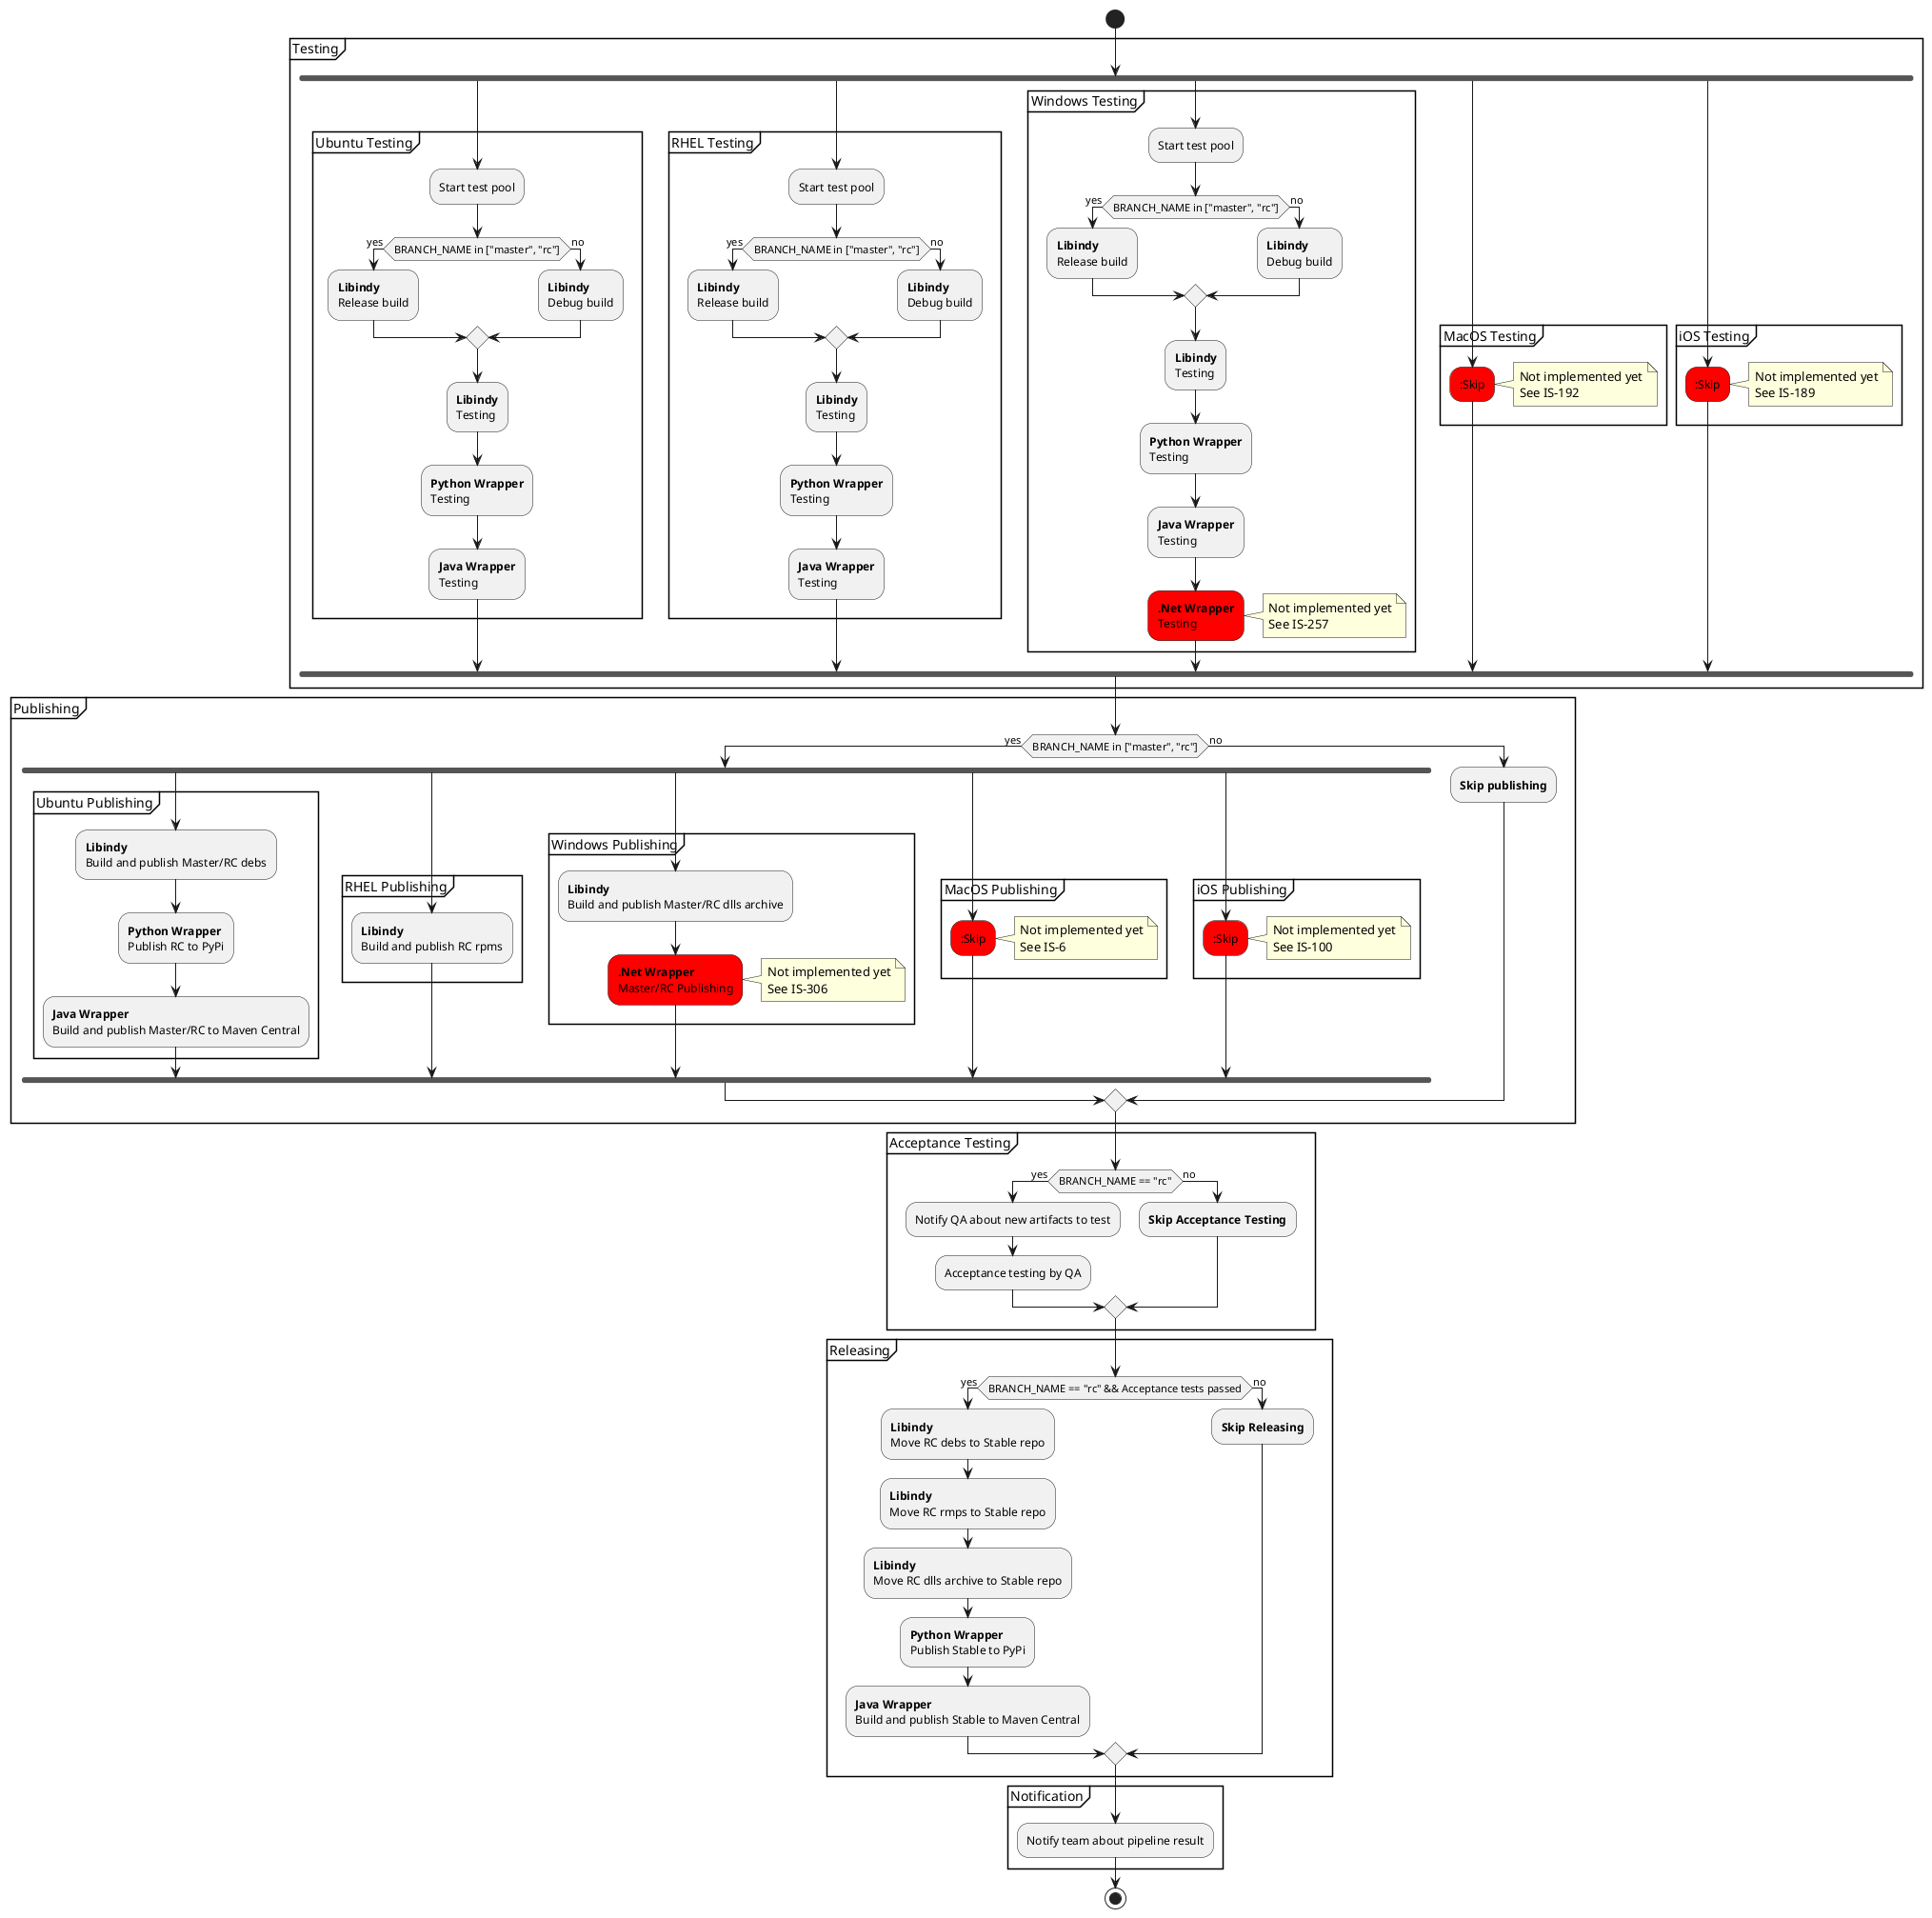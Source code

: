 @startuml

start

partition Testing {
    fork
        partition "Ubuntu Testing" {
            :Start test pool;
            if (BRANCH_NAME in ["master", "rc"]) then (yes)
              :<b>Libindy\nRelease build;
            else (no)
              :<b>Libindy\nDebug build;
            endif
            :<b>Libindy
            Testing;
            :<b>Python Wrapper
            Testing;
            :<b>Java Wrapper
            Testing;
        }
    fork again
        partition "RHEL Testing" {
            :Start test pool;
            if (BRANCH_NAME in ["master", "rc"]) then (yes)
                :<b>Libindy\nRelease build;
            else (no)
                :<b>Libindy\nDebug build;
            endif
            :<b>Libindy
            Testing;
            :<b>Python Wrapper
            Testing;
            :<b>Java Wrapper
            Testing;
        }
    fork again
        partition "Windows Testing" {
            :Start test pool;
            if (BRANCH_NAME in ["master", "rc"]) then (yes)
                :<b>Libindy\nRelease build;
            else (no)
                :<b>Libindy\nDebug build;
            endif
            :<b>Libindy
            Testing;
            :<b>Python Wrapper
            Testing;
            :<b>Java Wrapper
            Testing;
            #red:<b>.Net Wrapper
            Testing;
            note right: Not implemented yet\nSee IS-257
        }
    fork again
        partition "MacOS Testing" {
            #red::Skip;
            note right: Not implemented yet\nSee IS-192
        }
    fork again
        partition "iOS Testing" {
            #red::Skip;
            note right: Not implemented yet\nSee IS-189
        }
    end fork
}

partition Publishing {
    if (BRANCH_NAME in ["master", "rc"]) then (yes)
        fork
            partition "Ubuntu Publishing" {
                :<b>Libindy
                Build and publish Master/RC debs;
                :<b>Python Wrapper
                Publish RC to PyPi;
                :<b>Java Wrapper
                Build and publish Master/RC to Maven Central;
            }
        fork again
            partition "RHEL Publishing" {
                :<b>Libindy
                Build and publish RC rpms;
            }
        fork again
            partition "Windows Publishing" {
                :<b>Libindy
                Build and publish Master/RC dlls archive;
                #red:<b>.Net Wrapper
                Master/RC Publishing;
                note right: Not implemented yet\nSee IS-306
            }
        fork again
            partition "MacOS Publishing" {
                #red::Skip;
                note right: Not implemented yet\nSee IS-6
            }
        fork again
            partition "iOS Publishing" {
                #red::Skip;
                note right: Not implemented yet\nSee IS-100
            }
        end fork
    else (no)
        :<b>Skip publishing;
    endif
}

partition "Acceptance Testing" {
    if (BRANCH_NAME == "rc") then (yes)
        :Notify QA about new artifacts to test;
        :Acceptance testing by QA;
    else (no)
        :<b>Skip Acceptance Testing;
    endif
}

partition "Releasing" {
    if (BRANCH_NAME == "rc" && Acceptance tests passed) then (yes)
        :<b>Libindy
        Move RC debs to Stable repo;
        :<b>Libindy
        Move RC rmps to Stable repo;
        :<b>Libindy
        Move RC dlls archive to Stable repo;
        :<b>Python Wrapper
        Publish Stable to PyPi;
        :<b>Java Wrapper
        Build and publish Stable to Maven Central;
    else (no)
        :<b>Skip Releasing;
    endif
}

partition Notification {
    :Notify team about pipeline result;
}

stop

@enduml
